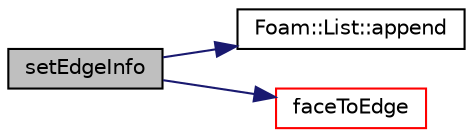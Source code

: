 digraph "setEdgeInfo"
{
  bgcolor="transparent";
  edge [fontname="Helvetica",fontsize="10",labelfontname="Helvetica",labelfontsize="10"];
  node [fontname="Helvetica",fontsize="10",shape=record];
  rankdir="LR";
  Node337 [label="setEdgeInfo",height=0.2,width=0.4,color="black", fillcolor="grey75", style="filled", fontcolor="black"];
  Node337 -> Node338 [color="midnightblue",fontsize="10",style="solid",fontname="Helvetica"];
  Node338 [label="Foam::List::append",height=0.2,width=0.4,color="black",URL="$a26833.html#a399dd2bf0d9a32016717dc90126f016b",tooltip="Append an element at the end of the list. "];
  Node337 -> Node339 [color="midnightblue",fontsize="10",style="solid",fontname="Helvetica"];
  Node339 [label="faceToEdge",height=0.2,width=0.4,color="red",URL="$a25965.html#ad6a1fc993c3879902693105ef9b059fa",tooltip="Propagate from face to edge. Returns total number of edges. "];
}

